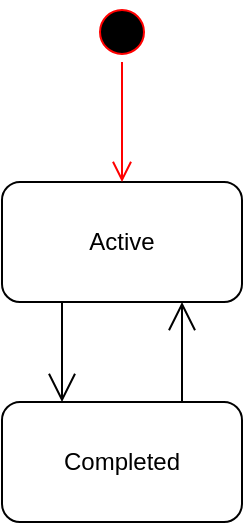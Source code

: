 <mxfile version="16.1.0" type="device"><diagram id="TH4BoLi0jR-KO9rEFzy4" name="Page-1"><mxGraphModel dx="1422" dy="760" grid="1" gridSize="10" guides="1" tooltips="1" connect="1" arrows="1" fold="1" page="1" pageScale="1" pageWidth="850" pageHeight="1100" math="0" shadow="0"><root><mxCell id="0"/><mxCell id="1" parent="0"/><mxCell id="Y4AxZYVUnsqPN2rUWWC8-1" value="Active" style="rounded=1;whiteSpace=wrap;html=1;" vertex="1" parent="1"><mxGeometry x="155" y="170" width="120" height="60" as="geometry"/></mxCell><mxCell id="Y4AxZYVUnsqPN2rUWWC8-3" value="Completed" style="rounded=1;whiteSpace=wrap;html=1;" vertex="1" parent="1"><mxGeometry x="155" y="280" width="120" height="60" as="geometry"/></mxCell><mxCell id="Y4AxZYVUnsqPN2rUWWC8-4" value="" style="ellipse;html=1;shape=startState;fillColor=#000000;strokeColor=#ff0000;" vertex="1" parent="1"><mxGeometry x="200" y="80" width="30" height="30" as="geometry"/></mxCell><mxCell id="Y4AxZYVUnsqPN2rUWWC8-5" value="" style="edgeStyle=orthogonalEdgeStyle;html=1;verticalAlign=bottom;endArrow=open;endSize=8;strokeColor=#ff0000;rounded=0;" edge="1" source="Y4AxZYVUnsqPN2rUWWC8-4" parent="1"><mxGeometry relative="1" as="geometry"><mxPoint x="215" y="170" as="targetPoint"/></mxGeometry></mxCell><mxCell id="Y4AxZYVUnsqPN2rUWWC8-6" value="" style="endArrow=open;endFill=1;endSize=12;html=1;rounded=0;exitX=0.25;exitY=1;exitDx=0;exitDy=0;entryX=0.25;entryY=0;entryDx=0;entryDy=0;" edge="1" parent="1" source="Y4AxZYVUnsqPN2rUWWC8-1" target="Y4AxZYVUnsqPN2rUWWC8-3"><mxGeometry width="160" relative="1" as="geometry"><mxPoint x="340" y="390" as="sourcePoint"/><mxPoint x="500" y="390" as="targetPoint"/></mxGeometry></mxCell><mxCell id="Y4AxZYVUnsqPN2rUWWC8-11" value="" style="endArrow=open;endFill=1;endSize=12;html=1;rounded=0;exitX=0.75;exitY=0;exitDx=0;exitDy=0;entryX=0.75;entryY=1;entryDx=0;entryDy=0;" edge="1" parent="1" source="Y4AxZYVUnsqPN2rUWWC8-3" target="Y4AxZYVUnsqPN2rUWWC8-1"><mxGeometry width="160" relative="1" as="geometry"><mxPoint x="340" y="390" as="sourcePoint"/><mxPoint x="500" y="390" as="targetPoint"/></mxGeometry></mxCell></root></mxGraphModel></diagram></mxfile>